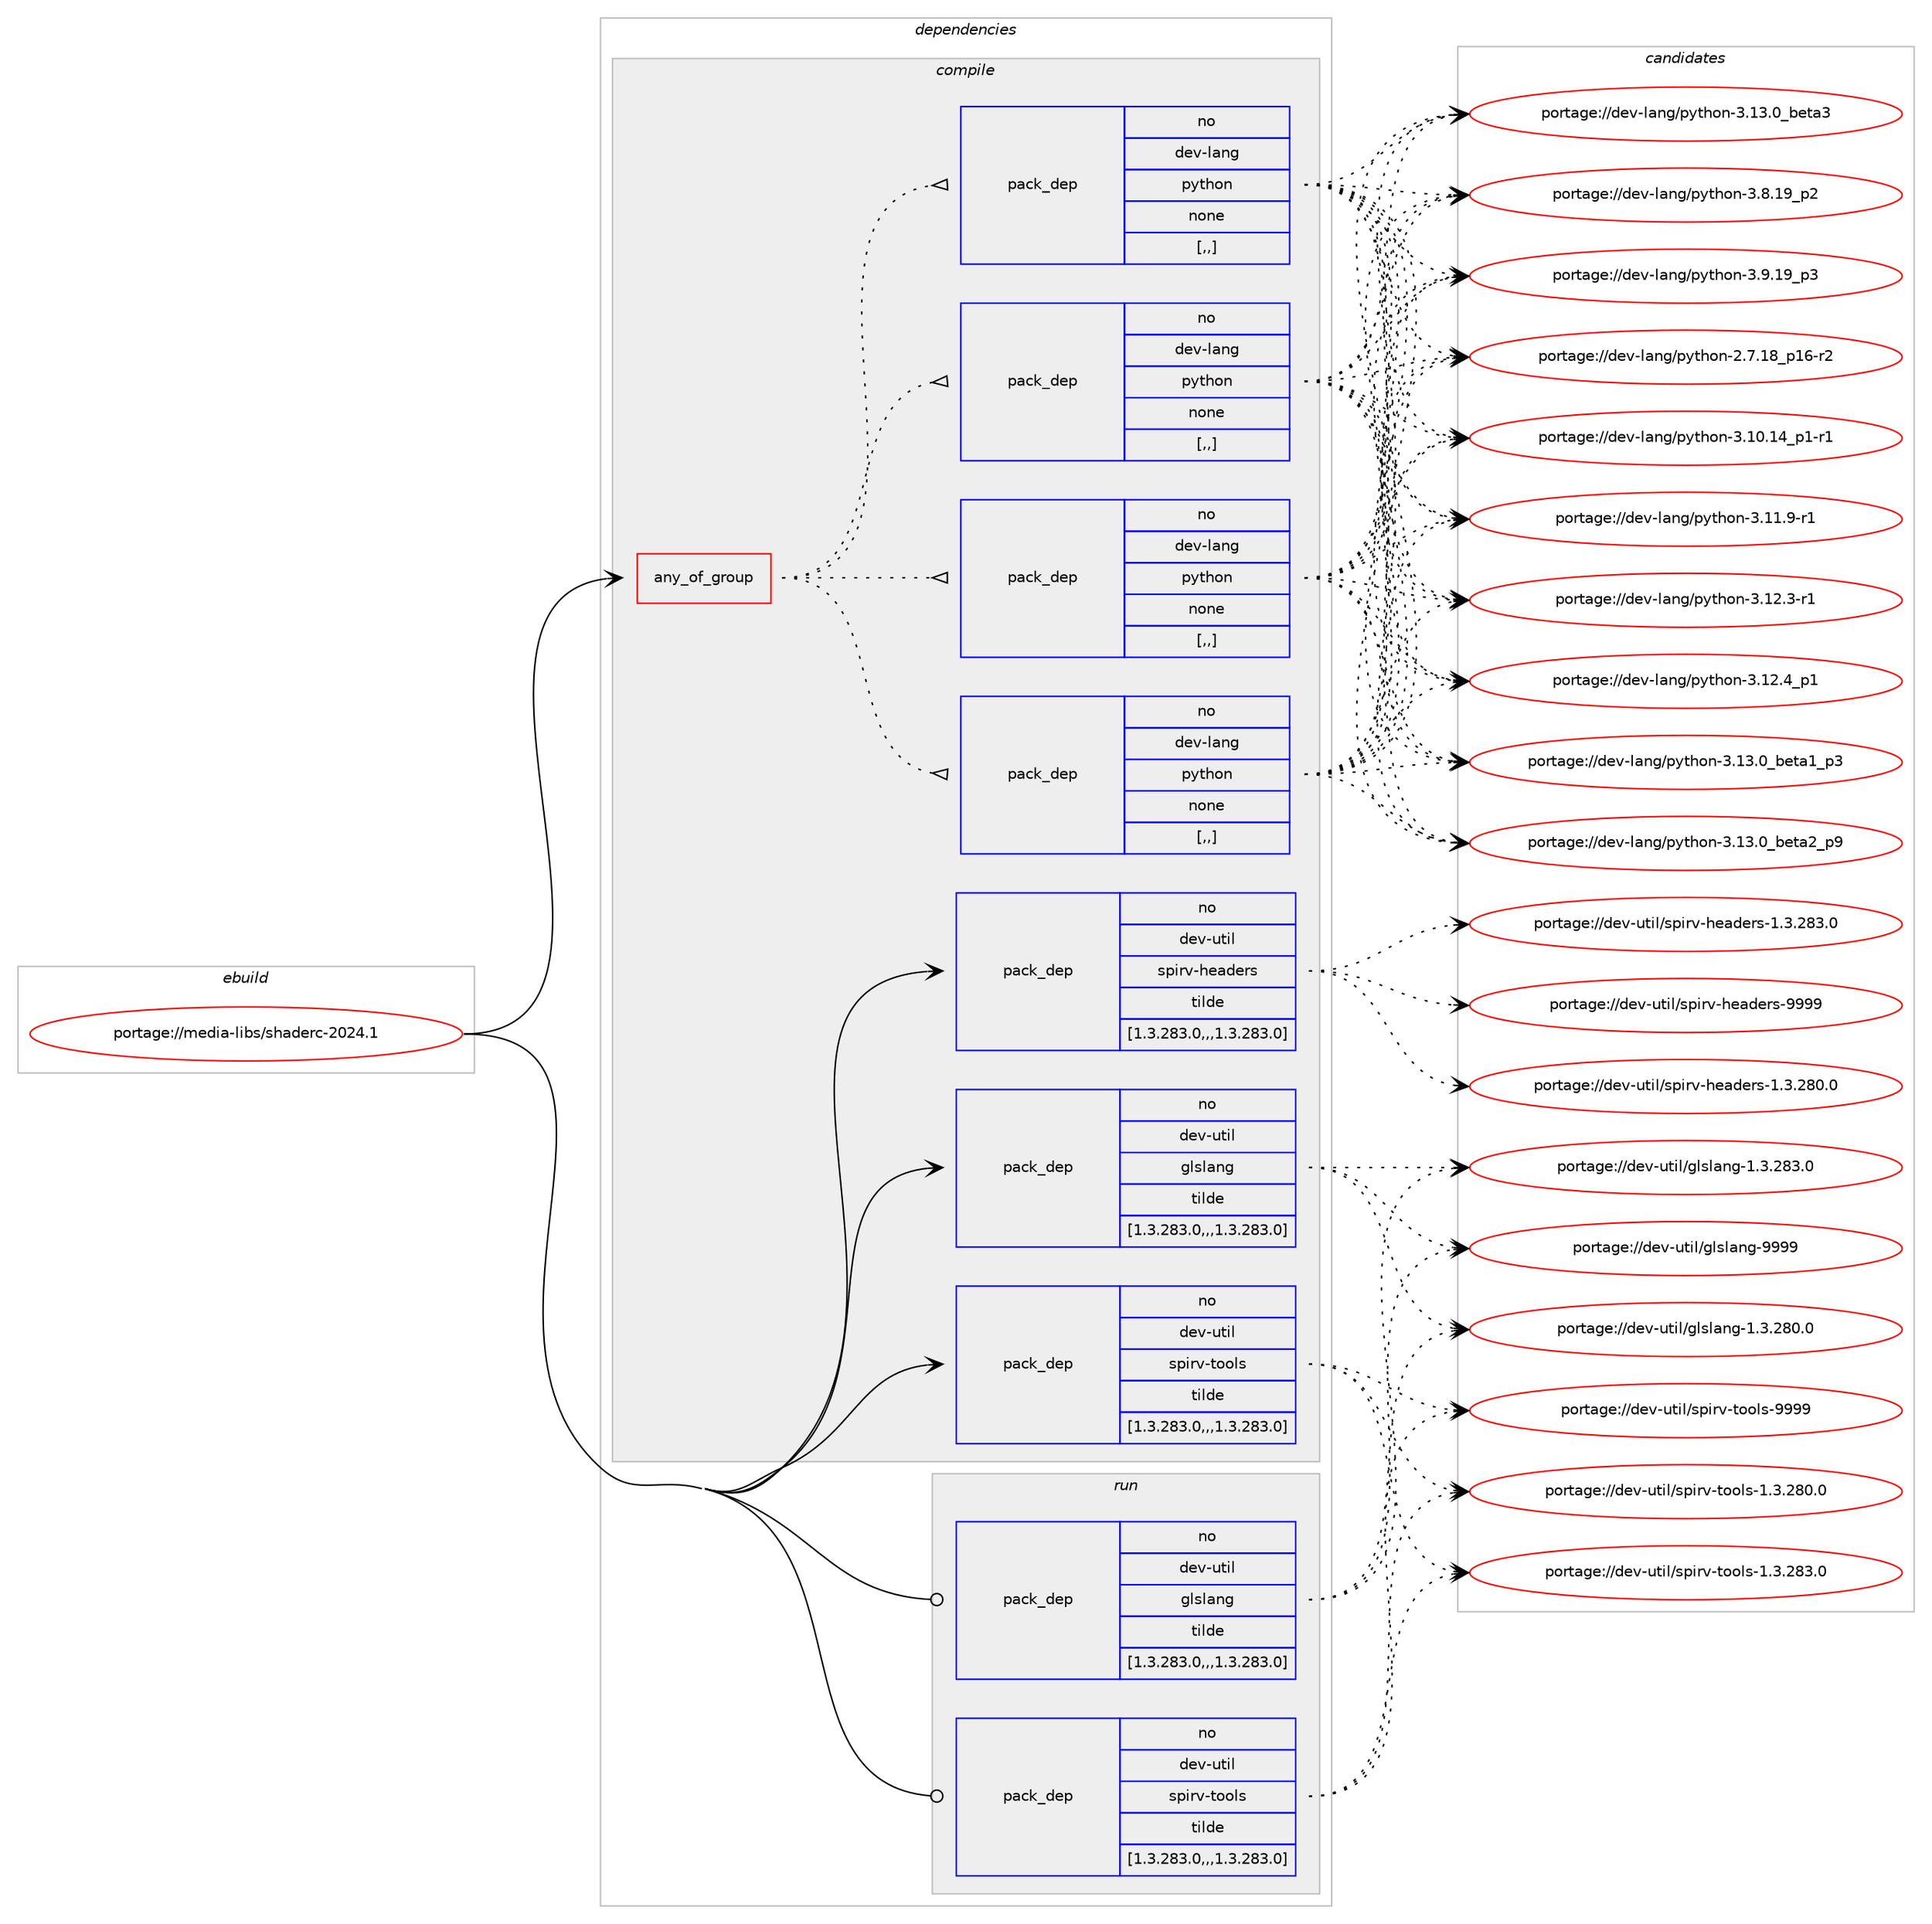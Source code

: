 digraph prolog {

# *************
# Graph options
# *************

newrank=true;
concentrate=true;
compound=true;
graph [rankdir=LR,fontname=Helvetica,fontsize=10,ranksep=1.5];#, ranksep=2.5, nodesep=0.2];
edge  [arrowhead=vee];
node  [fontname=Helvetica,fontsize=10];

# **********
# The ebuild
# **********

subgraph cluster_leftcol {
color=gray;
rank=same;
label=<<i>ebuild</i>>;
id [label="portage://media-libs/shaderc-2024.1", color=red, width=4, href="../media-libs/shaderc-2024.1.svg"];
}

# ****************
# The dependencies
# ****************

subgraph cluster_midcol {
color=gray;
label=<<i>dependencies</i>>;
subgraph cluster_compile {
fillcolor="#eeeeee";
style=filled;
label=<<i>compile</i>>;
subgraph any2172 {
dependency298908 [label=<<TABLE BORDER="0" CELLBORDER="1" CELLSPACING="0" CELLPADDING="4"><TR><TD CELLPADDING="10">any_of_group</TD></TR></TABLE>>, shape=none, color=red];subgraph pack220645 {
dependency298909 [label=<<TABLE BORDER="0" CELLBORDER="1" CELLSPACING="0" CELLPADDING="4" WIDTH="220"><TR><TD ROWSPAN="6" CELLPADDING="30">pack_dep</TD></TR><TR><TD WIDTH="110">no</TD></TR><TR><TD>dev-lang</TD></TR><TR><TD>python</TD></TR><TR><TD>none</TD></TR><TR><TD>[,,]</TD></TR></TABLE>>, shape=none, color=blue];
}
dependency298908:e -> dependency298909:w [weight=20,style="dotted",arrowhead="oinv"];
subgraph pack220646 {
dependency298910 [label=<<TABLE BORDER="0" CELLBORDER="1" CELLSPACING="0" CELLPADDING="4" WIDTH="220"><TR><TD ROWSPAN="6" CELLPADDING="30">pack_dep</TD></TR><TR><TD WIDTH="110">no</TD></TR><TR><TD>dev-lang</TD></TR><TR><TD>python</TD></TR><TR><TD>none</TD></TR><TR><TD>[,,]</TD></TR></TABLE>>, shape=none, color=blue];
}
dependency298908:e -> dependency298910:w [weight=20,style="dotted",arrowhead="oinv"];
subgraph pack220647 {
dependency298911 [label=<<TABLE BORDER="0" CELLBORDER="1" CELLSPACING="0" CELLPADDING="4" WIDTH="220"><TR><TD ROWSPAN="6" CELLPADDING="30">pack_dep</TD></TR><TR><TD WIDTH="110">no</TD></TR><TR><TD>dev-lang</TD></TR><TR><TD>python</TD></TR><TR><TD>none</TD></TR><TR><TD>[,,]</TD></TR></TABLE>>, shape=none, color=blue];
}
dependency298908:e -> dependency298911:w [weight=20,style="dotted",arrowhead="oinv"];
subgraph pack220648 {
dependency298912 [label=<<TABLE BORDER="0" CELLBORDER="1" CELLSPACING="0" CELLPADDING="4" WIDTH="220"><TR><TD ROWSPAN="6" CELLPADDING="30">pack_dep</TD></TR><TR><TD WIDTH="110">no</TD></TR><TR><TD>dev-lang</TD></TR><TR><TD>python</TD></TR><TR><TD>none</TD></TR><TR><TD>[,,]</TD></TR></TABLE>>, shape=none, color=blue];
}
dependency298908:e -> dependency298912:w [weight=20,style="dotted",arrowhead="oinv"];
}
id:e -> dependency298908:w [weight=20,style="solid",arrowhead="vee"];
subgraph pack220649 {
dependency298913 [label=<<TABLE BORDER="0" CELLBORDER="1" CELLSPACING="0" CELLPADDING="4" WIDTH="220"><TR><TD ROWSPAN="6" CELLPADDING="30">pack_dep</TD></TR><TR><TD WIDTH="110">no</TD></TR><TR><TD>dev-util</TD></TR><TR><TD>glslang</TD></TR><TR><TD>tilde</TD></TR><TR><TD>[1.3.283.0,,,1.3.283.0]</TD></TR></TABLE>>, shape=none, color=blue];
}
id:e -> dependency298913:w [weight=20,style="solid",arrowhead="vee"];
subgraph pack220650 {
dependency298914 [label=<<TABLE BORDER="0" CELLBORDER="1" CELLSPACING="0" CELLPADDING="4" WIDTH="220"><TR><TD ROWSPAN="6" CELLPADDING="30">pack_dep</TD></TR><TR><TD WIDTH="110">no</TD></TR><TR><TD>dev-util</TD></TR><TR><TD>spirv-headers</TD></TR><TR><TD>tilde</TD></TR><TR><TD>[1.3.283.0,,,1.3.283.0]</TD></TR></TABLE>>, shape=none, color=blue];
}
id:e -> dependency298914:w [weight=20,style="solid",arrowhead="vee"];
subgraph pack220651 {
dependency298915 [label=<<TABLE BORDER="0" CELLBORDER="1" CELLSPACING="0" CELLPADDING="4" WIDTH="220"><TR><TD ROWSPAN="6" CELLPADDING="30">pack_dep</TD></TR><TR><TD WIDTH="110">no</TD></TR><TR><TD>dev-util</TD></TR><TR><TD>spirv-tools</TD></TR><TR><TD>tilde</TD></TR><TR><TD>[1.3.283.0,,,1.3.283.0]</TD></TR></TABLE>>, shape=none, color=blue];
}
id:e -> dependency298915:w [weight=20,style="solid",arrowhead="vee"];
}
subgraph cluster_compileandrun {
fillcolor="#eeeeee";
style=filled;
label=<<i>compile and run</i>>;
}
subgraph cluster_run {
fillcolor="#eeeeee";
style=filled;
label=<<i>run</i>>;
subgraph pack220652 {
dependency298916 [label=<<TABLE BORDER="0" CELLBORDER="1" CELLSPACING="0" CELLPADDING="4" WIDTH="220"><TR><TD ROWSPAN="6" CELLPADDING="30">pack_dep</TD></TR><TR><TD WIDTH="110">no</TD></TR><TR><TD>dev-util</TD></TR><TR><TD>glslang</TD></TR><TR><TD>tilde</TD></TR><TR><TD>[1.3.283.0,,,1.3.283.0]</TD></TR></TABLE>>, shape=none, color=blue];
}
id:e -> dependency298916:w [weight=20,style="solid",arrowhead="odot"];
subgraph pack220653 {
dependency298917 [label=<<TABLE BORDER="0" CELLBORDER="1" CELLSPACING="0" CELLPADDING="4" WIDTH="220"><TR><TD ROWSPAN="6" CELLPADDING="30">pack_dep</TD></TR><TR><TD WIDTH="110">no</TD></TR><TR><TD>dev-util</TD></TR><TR><TD>spirv-tools</TD></TR><TR><TD>tilde</TD></TR><TR><TD>[1.3.283.0,,,1.3.283.0]</TD></TR></TABLE>>, shape=none, color=blue];
}
id:e -> dependency298917:w [weight=20,style="solid",arrowhead="odot"];
}
}

# **************
# The candidates
# **************

subgraph cluster_choices {
rank=same;
color=gray;
label=<<i>candidates</i>>;

subgraph choice220645 {
color=black;
nodesep=1;
choice100101118451089711010347112121116104111110455046554649569511249544511450 [label="portage://dev-lang/python-2.7.18_p16-r2", color=red, width=4,href="../dev-lang/python-2.7.18_p16-r2.svg"];
choice100101118451089711010347112121116104111110455146494846495295112494511449 [label="portage://dev-lang/python-3.10.14_p1-r1", color=red, width=4,href="../dev-lang/python-3.10.14_p1-r1.svg"];
choice100101118451089711010347112121116104111110455146494946574511449 [label="portage://dev-lang/python-3.11.9-r1", color=red, width=4,href="../dev-lang/python-3.11.9-r1.svg"];
choice100101118451089711010347112121116104111110455146495046514511449 [label="portage://dev-lang/python-3.12.3-r1", color=red, width=4,href="../dev-lang/python-3.12.3-r1.svg"];
choice100101118451089711010347112121116104111110455146495046529511249 [label="portage://dev-lang/python-3.12.4_p1", color=red, width=4,href="../dev-lang/python-3.12.4_p1.svg"];
choice10010111845108971101034711212111610411111045514649514648959810111697499511251 [label="portage://dev-lang/python-3.13.0_beta1_p3", color=red, width=4,href="../dev-lang/python-3.13.0_beta1_p3.svg"];
choice10010111845108971101034711212111610411111045514649514648959810111697509511257 [label="portage://dev-lang/python-3.13.0_beta2_p9", color=red, width=4,href="../dev-lang/python-3.13.0_beta2_p9.svg"];
choice1001011184510897110103471121211161041111104551464951464895981011169751 [label="portage://dev-lang/python-3.13.0_beta3", color=red, width=4,href="../dev-lang/python-3.13.0_beta3.svg"];
choice100101118451089711010347112121116104111110455146564649579511250 [label="portage://dev-lang/python-3.8.19_p2", color=red, width=4,href="../dev-lang/python-3.8.19_p2.svg"];
choice100101118451089711010347112121116104111110455146574649579511251 [label="portage://dev-lang/python-3.9.19_p3", color=red, width=4,href="../dev-lang/python-3.9.19_p3.svg"];
dependency298909:e -> choice100101118451089711010347112121116104111110455046554649569511249544511450:w [style=dotted,weight="100"];
dependency298909:e -> choice100101118451089711010347112121116104111110455146494846495295112494511449:w [style=dotted,weight="100"];
dependency298909:e -> choice100101118451089711010347112121116104111110455146494946574511449:w [style=dotted,weight="100"];
dependency298909:e -> choice100101118451089711010347112121116104111110455146495046514511449:w [style=dotted,weight="100"];
dependency298909:e -> choice100101118451089711010347112121116104111110455146495046529511249:w [style=dotted,weight="100"];
dependency298909:e -> choice10010111845108971101034711212111610411111045514649514648959810111697499511251:w [style=dotted,weight="100"];
dependency298909:e -> choice10010111845108971101034711212111610411111045514649514648959810111697509511257:w [style=dotted,weight="100"];
dependency298909:e -> choice1001011184510897110103471121211161041111104551464951464895981011169751:w [style=dotted,weight="100"];
dependency298909:e -> choice100101118451089711010347112121116104111110455146564649579511250:w [style=dotted,weight="100"];
dependency298909:e -> choice100101118451089711010347112121116104111110455146574649579511251:w [style=dotted,weight="100"];
}
subgraph choice220646 {
color=black;
nodesep=1;
choice100101118451089711010347112121116104111110455046554649569511249544511450 [label="portage://dev-lang/python-2.7.18_p16-r2", color=red, width=4,href="../dev-lang/python-2.7.18_p16-r2.svg"];
choice100101118451089711010347112121116104111110455146494846495295112494511449 [label="portage://dev-lang/python-3.10.14_p1-r1", color=red, width=4,href="../dev-lang/python-3.10.14_p1-r1.svg"];
choice100101118451089711010347112121116104111110455146494946574511449 [label="portage://dev-lang/python-3.11.9-r1", color=red, width=4,href="../dev-lang/python-3.11.9-r1.svg"];
choice100101118451089711010347112121116104111110455146495046514511449 [label="portage://dev-lang/python-3.12.3-r1", color=red, width=4,href="../dev-lang/python-3.12.3-r1.svg"];
choice100101118451089711010347112121116104111110455146495046529511249 [label="portage://dev-lang/python-3.12.4_p1", color=red, width=4,href="../dev-lang/python-3.12.4_p1.svg"];
choice10010111845108971101034711212111610411111045514649514648959810111697499511251 [label="portage://dev-lang/python-3.13.0_beta1_p3", color=red, width=4,href="../dev-lang/python-3.13.0_beta1_p3.svg"];
choice10010111845108971101034711212111610411111045514649514648959810111697509511257 [label="portage://dev-lang/python-3.13.0_beta2_p9", color=red, width=4,href="../dev-lang/python-3.13.0_beta2_p9.svg"];
choice1001011184510897110103471121211161041111104551464951464895981011169751 [label="portage://dev-lang/python-3.13.0_beta3", color=red, width=4,href="../dev-lang/python-3.13.0_beta3.svg"];
choice100101118451089711010347112121116104111110455146564649579511250 [label="portage://dev-lang/python-3.8.19_p2", color=red, width=4,href="../dev-lang/python-3.8.19_p2.svg"];
choice100101118451089711010347112121116104111110455146574649579511251 [label="portage://dev-lang/python-3.9.19_p3", color=red, width=4,href="../dev-lang/python-3.9.19_p3.svg"];
dependency298910:e -> choice100101118451089711010347112121116104111110455046554649569511249544511450:w [style=dotted,weight="100"];
dependency298910:e -> choice100101118451089711010347112121116104111110455146494846495295112494511449:w [style=dotted,weight="100"];
dependency298910:e -> choice100101118451089711010347112121116104111110455146494946574511449:w [style=dotted,weight="100"];
dependency298910:e -> choice100101118451089711010347112121116104111110455146495046514511449:w [style=dotted,weight="100"];
dependency298910:e -> choice100101118451089711010347112121116104111110455146495046529511249:w [style=dotted,weight="100"];
dependency298910:e -> choice10010111845108971101034711212111610411111045514649514648959810111697499511251:w [style=dotted,weight="100"];
dependency298910:e -> choice10010111845108971101034711212111610411111045514649514648959810111697509511257:w [style=dotted,weight="100"];
dependency298910:e -> choice1001011184510897110103471121211161041111104551464951464895981011169751:w [style=dotted,weight="100"];
dependency298910:e -> choice100101118451089711010347112121116104111110455146564649579511250:w [style=dotted,weight="100"];
dependency298910:e -> choice100101118451089711010347112121116104111110455146574649579511251:w [style=dotted,weight="100"];
}
subgraph choice220647 {
color=black;
nodesep=1;
choice100101118451089711010347112121116104111110455046554649569511249544511450 [label="portage://dev-lang/python-2.7.18_p16-r2", color=red, width=4,href="../dev-lang/python-2.7.18_p16-r2.svg"];
choice100101118451089711010347112121116104111110455146494846495295112494511449 [label="portage://dev-lang/python-3.10.14_p1-r1", color=red, width=4,href="../dev-lang/python-3.10.14_p1-r1.svg"];
choice100101118451089711010347112121116104111110455146494946574511449 [label="portage://dev-lang/python-3.11.9-r1", color=red, width=4,href="../dev-lang/python-3.11.9-r1.svg"];
choice100101118451089711010347112121116104111110455146495046514511449 [label="portage://dev-lang/python-3.12.3-r1", color=red, width=4,href="../dev-lang/python-3.12.3-r1.svg"];
choice100101118451089711010347112121116104111110455146495046529511249 [label="portage://dev-lang/python-3.12.4_p1", color=red, width=4,href="../dev-lang/python-3.12.4_p1.svg"];
choice10010111845108971101034711212111610411111045514649514648959810111697499511251 [label="portage://dev-lang/python-3.13.0_beta1_p3", color=red, width=4,href="../dev-lang/python-3.13.0_beta1_p3.svg"];
choice10010111845108971101034711212111610411111045514649514648959810111697509511257 [label="portage://dev-lang/python-3.13.0_beta2_p9", color=red, width=4,href="../dev-lang/python-3.13.0_beta2_p9.svg"];
choice1001011184510897110103471121211161041111104551464951464895981011169751 [label="portage://dev-lang/python-3.13.0_beta3", color=red, width=4,href="../dev-lang/python-3.13.0_beta3.svg"];
choice100101118451089711010347112121116104111110455146564649579511250 [label="portage://dev-lang/python-3.8.19_p2", color=red, width=4,href="../dev-lang/python-3.8.19_p2.svg"];
choice100101118451089711010347112121116104111110455146574649579511251 [label="portage://dev-lang/python-3.9.19_p3", color=red, width=4,href="../dev-lang/python-3.9.19_p3.svg"];
dependency298911:e -> choice100101118451089711010347112121116104111110455046554649569511249544511450:w [style=dotted,weight="100"];
dependency298911:e -> choice100101118451089711010347112121116104111110455146494846495295112494511449:w [style=dotted,weight="100"];
dependency298911:e -> choice100101118451089711010347112121116104111110455146494946574511449:w [style=dotted,weight="100"];
dependency298911:e -> choice100101118451089711010347112121116104111110455146495046514511449:w [style=dotted,weight="100"];
dependency298911:e -> choice100101118451089711010347112121116104111110455146495046529511249:w [style=dotted,weight="100"];
dependency298911:e -> choice10010111845108971101034711212111610411111045514649514648959810111697499511251:w [style=dotted,weight="100"];
dependency298911:e -> choice10010111845108971101034711212111610411111045514649514648959810111697509511257:w [style=dotted,weight="100"];
dependency298911:e -> choice1001011184510897110103471121211161041111104551464951464895981011169751:w [style=dotted,weight="100"];
dependency298911:e -> choice100101118451089711010347112121116104111110455146564649579511250:w [style=dotted,weight="100"];
dependency298911:e -> choice100101118451089711010347112121116104111110455146574649579511251:w [style=dotted,weight="100"];
}
subgraph choice220648 {
color=black;
nodesep=1;
choice100101118451089711010347112121116104111110455046554649569511249544511450 [label="portage://dev-lang/python-2.7.18_p16-r2", color=red, width=4,href="../dev-lang/python-2.7.18_p16-r2.svg"];
choice100101118451089711010347112121116104111110455146494846495295112494511449 [label="portage://dev-lang/python-3.10.14_p1-r1", color=red, width=4,href="../dev-lang/python-3.10.14_p1-r1.svg"];
choice100101118451089711010347112121116104111110455146494946574511449 [label="portage://dev-lang/python-3.11.9-r1", color=red, width=4,href="../dev-lang/python-3.11.9-r1.svg"];
choice100101118451089711010347112121116104111110455146495046514511449 [label="portage://dev-lang/python-3.12.3-r1", color=red, width=4,href="../dev-lang/python-3.12.3-r1.svg"];
choice100101118451089711010347112121116104111110455146495046529511249 [label="portage://dev-lang/python-3.12.4_p1", color=red, width=4,href="../dev-lang/python-3.12.4_p1.svg"];
choice10010111845108971101034711212111610411111045514649514648959810111697499511251 [label="portage://dev-lang/python-3.13.0_beta1_p3", color=red, width=4,href="../dev-lang/python-3.13.0_beta1_p3.svg"];
choice10010111845108971101034711212111610411111045514649514648959810111697509511257 [label="portage://dev-lang/python-3.13.0_beta2_p9", color=red, width=4,href="../dev-lang/python-3.13.0_beta2_p9.svg"];
choice1001011184510897110103471121211161041111104551464951464895981011169751 [label="portage://dev-lang/python-3.13.0_beta3", color=red, width=4,href="../dev-lang/python-3.13.0_beta3.svg"];
choice100101118451089711010347112121116104111110455146564649579511250 [label="portage://dev-lang/python-3.8.19_p2", color=red, width=4,href="../dev-lang/python-3.8.19_p2.svg"];
choice100101118451089711010347112121116104111110455146574649579511251 [label="portage://dev-lang/python-3.9.19_p3", color=red, width=4,href="../dev-lang/python-3.9.19_p3.svg"];
dependency298912:e -> choice100101118451089711010347112121116104111110455046554649569511249544511450:w [style=dotted,weight="100"];
dependency298912:e -> choice100101118451089711010347112121116104111110455146494846495295112494511449:w [style=dotted,weight="100"];
dependency298912:e -> choice100101118451089711010347112121116104111110455146494946574511449:w [style=dotted,weight="100"];
dependency298912:e -> choice100101118451089711010347112121116104111110455146495046514511449:w [style=dotted,weight="100"];
dependency298912:e -> choice100101118451089711010347112121116104111110455146495046529511249:w [style=dotted,weight="100"];
dependency298912:e -> choice10010111845108971101034711212111610411111045514649514648959810111697499511251:w [style=dotted,weight="100"];
dependency298912:e -> choice10010111845108971101034711212111610411111045514649514648959810111697509511257:w [style=dotted,weight="100"];
dependency298912:e -> choice1001011184510897110103471121211161041111104551464951464895981011169751:w [style=dotted,weight="100"];
dependency298912:e -> choice100101118451089711010347112121116104111110455146564649579511250:w [style=dotted,weight="100"];
dependency298912:e -> choice100101118451089711010347112121116104111110455146574649579511251:w [style=dotted,weight="100"];
}
subgraph choice220649 {
color=black;
nodesep=1;
choice10010111845117116105108471031081151089711010345494651465056484648 [label="portage://dev-util/glslang-1.3.280.0", color=red, width=4,href="../dev-util/glslang-1.3.280.0.svg"];
choice10010111845117116105108471031081151089711010345494651465056514648 [label="portage://dev-util/glslang-1.3.283.0", color=red, width=4,href="../dev-util/glslang-1.3.283.0.svg"];
choice1001011184511711610510847103108115108971101034557575757 [label="portage://dev-util/glslang-9999", color=red, width=4,href="../dev-util/glslang-9999.svg"];
dependency298913:e -> choice10010111845117116105108471031081151089711010345494651465056484648:w [style=dotted,weight="100"];
dependency298913:e -> choice10010111845117116105108471031081151089711010345494651465056514648:w [style=dotted,weight="100"];
dependency298913:e -> choice1001011184511711610510847103108115108971101034557575757:w [style=dotted,weight="100"];
}
subgraph choice220650 {
color=black;
nodesep=1;
choice1001011184511711610510847115112105114118451041019710010111411545494651465056484648 [label="portage://dev-util/spirv-headers-1.3.280.0", color=red, width=4,href="../dev-util/spirv-headers-1.3.280.0.svg"];
choice1001011184511711610510847115112105114118451041019710010111411545494651465056514648 [label="portage://dev-util/spirv-headers-1.3.283.0", color=red, width=4,href="../dev-util/spirv-headers-1.3.283.0.svg"];
choice100101118451171161051084711511210511411845104101971001011141154557575757 [label="portage://dev-util/spirv-headers-9999", color=red, width=4,href="../dev-util/spirv-headers-9999.svg"];
dependency298914:e -> choice1001011184511711610510847115112105114118451041019710010111411545494651465056484648:w [style=dotted,weight="100"];
dependency298914:e -> choice1001011184511711610510847115112105114118451041019710010111411545494651465056514648:w [style=dotted,weight="100"];
dependency298914:e -> choice100101118451171161051084711511210511411845104101971001011141154557575757:w [style=dotted,weight="100"];
}
subgraph choice220651 {
color=black;
nodesep=1;
choice10010111845117116105108471151121051141184511611111110811545494651465056484648 [label="portage://dev-util/spirv-tools-1.3.280.0", color=red, width=4,href="../dev-util/spirv-tools-1.3.280.0.svg"];
choice10010111845117116105108471151121051141184511611111110811545494651465056514648 [label="portage://dev-util/spirv-tools-1.3.283.0", color=red, width=4,href="../dev-util/spirv-tools-1.3.283.0.svg"];
choice1001011184511711610510847115112105114118451161111111081154557575757 [label="portage://dev-util/spirv-tools-9999", color=red, width=4,href="../dev-util/spirv-tools-9999.svg"];
dependency298915:e -> choice10010111845117116105108471151121051141184511611111110811545494651465056484648:w [style=dotted,weight="100"];
dependency298915:e -> choice10010111845117116105108471151121051141184511611111110811545494651465056514648:w [style=dotted,weight="100"];
dependency298915:e -> choice1001011184511711610510847115112105114118451161111111081154557575757:w [style=dotted,weight="100"];
}
subgraph choice220652 {
color=black;
nodesep=1;
choice10010111845117116105108471031081151089711010345494651465056484648 [label="portage://dev-util/glslang-1.3.280.0", color=red, width=4,href="../dev-util/glslang-1.3.280.0.svg"];
choice10010111845117116105108471031081151089711010345494651465056514648 [label="portage://dev-util/glslang-1.3.283.0", color=red, width=4,href="../dev-util/glslang-1.3.283.0.svg"];
choice1001011184511711610510847103108115108971101034557575757 [label="portage://dev-util/glslang-9999", color=red, width=4,href="../dev-util/glslang-9999.svg"];
dependency298916:e -> choice10010111845117116105108471031081151089711010345494651465056484648:w [style=dotted,weight="100"];
dependency298916:e -> choice10010111845117116105108471031081151089711010345494651465056514648:w [style=dotted,weight="100"];
dependency298916:e -> choice1001011184511711610510847103108115108971101034557575757:w [style=dotted,weight="100"];
}
subgraph choice220653 {
color=black;
nodesep=1;
choice10010111845117116105108471151121051141184511611111110811545494651465056484648 [label="portage://dev-util/spirv-tools-1.3.280.0", color=red, width=4,href="../dev-util/spirv-tools-1.3.280.0.svg"];
choice10010111845117116105108471151121051141184511611111110811545494651465056514648 [label="portage://dev-util/spirv-tools-1.3.283.0", color=red, width=4,href="../dev-util/spirv-tools-1.3.283.0.svg"];
choice1001011184511711610510847115112105114118451161111111081154557575757 [label="portage://dev-util/spirv-tools-9999", color=red, width=4,href="../dev-util/spirv-tools-9999.svg"];
dependency298917:e -> choice10010111845117116105108471151121051141184511611111110811545494651465056484648:w [style=dotted,weight="100"];
dependency298917:e -> choice10010111845117116105108471151121051141184511611111110811545494651465056514648:w [style=dotted,weight="100"];
dependency298917:e -> choice1001011184511711610510847115112105114118451161111111081154557575757:w [style=dotted,weight="100"];
}
}

}
